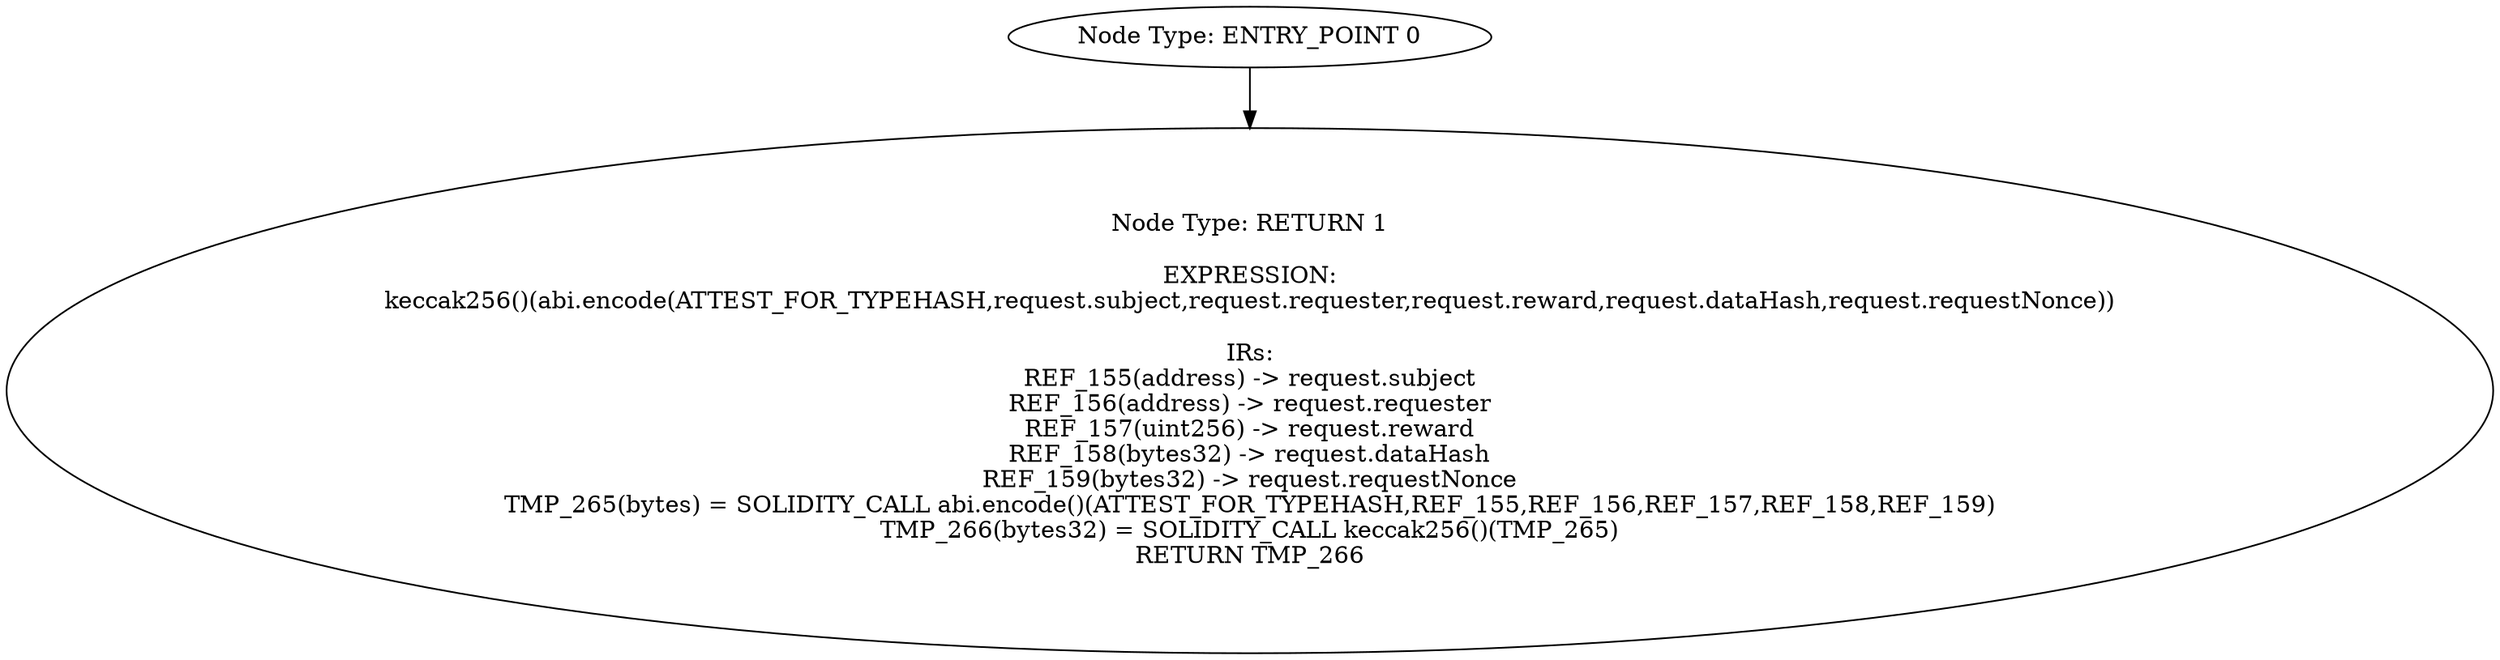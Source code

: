 digraph{
0[label="Node Type: ENTRY_POINT 0
"];
0->1;
1[label="Node Type: RETURN 1

EXPRESSION:
keccak256()(abi.encode(ATTEST_FOR_TYPEHASH,request.subject,request.requester,request.reward,request.dataHash,request.requestNonce))

IRs:
REF_155(address) -> request.subject
REF_156(address) -> request.requester
REF_157(uint256) -> request.reward
REF_158(bytes32) -> request.dataHash
REF_159(bytes32) -> request.requestNonce
TMP_265(bytes) = SOLIDITY_CALL abi.encode()(ATTEST_FOR_TYPEHASH,REF_155,REF_156,REF_157,REF_158,REF_159)
TMP_266(bytes32) = SOLIDITY_CALL keccak256()(TMP_265)
RETURN TMP_266"];
}
